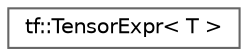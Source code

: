 digraph "类继承关系图"
{
 // LATEX_PDF_SIZE
  bgcolor="transparent";
  edge [fontname=Helvetica,fontsize=10,labelfontname=Helvetica,labelfontsize=10];
  node [fontname=Helvetica,fontsize=10,shape=box,height=0.2,width=0.4];
  rankdir="LR";
  Node0 [id="Node000000",label="tf::TensorExpr\< T \>",height=0.2,width=0.4,color="grey40", fillcolor="white", style="filled",URL="$classtf_1_1_tensor_expr.html",tooltip="handle to a tensor expression created by a tensorframe"];
}
